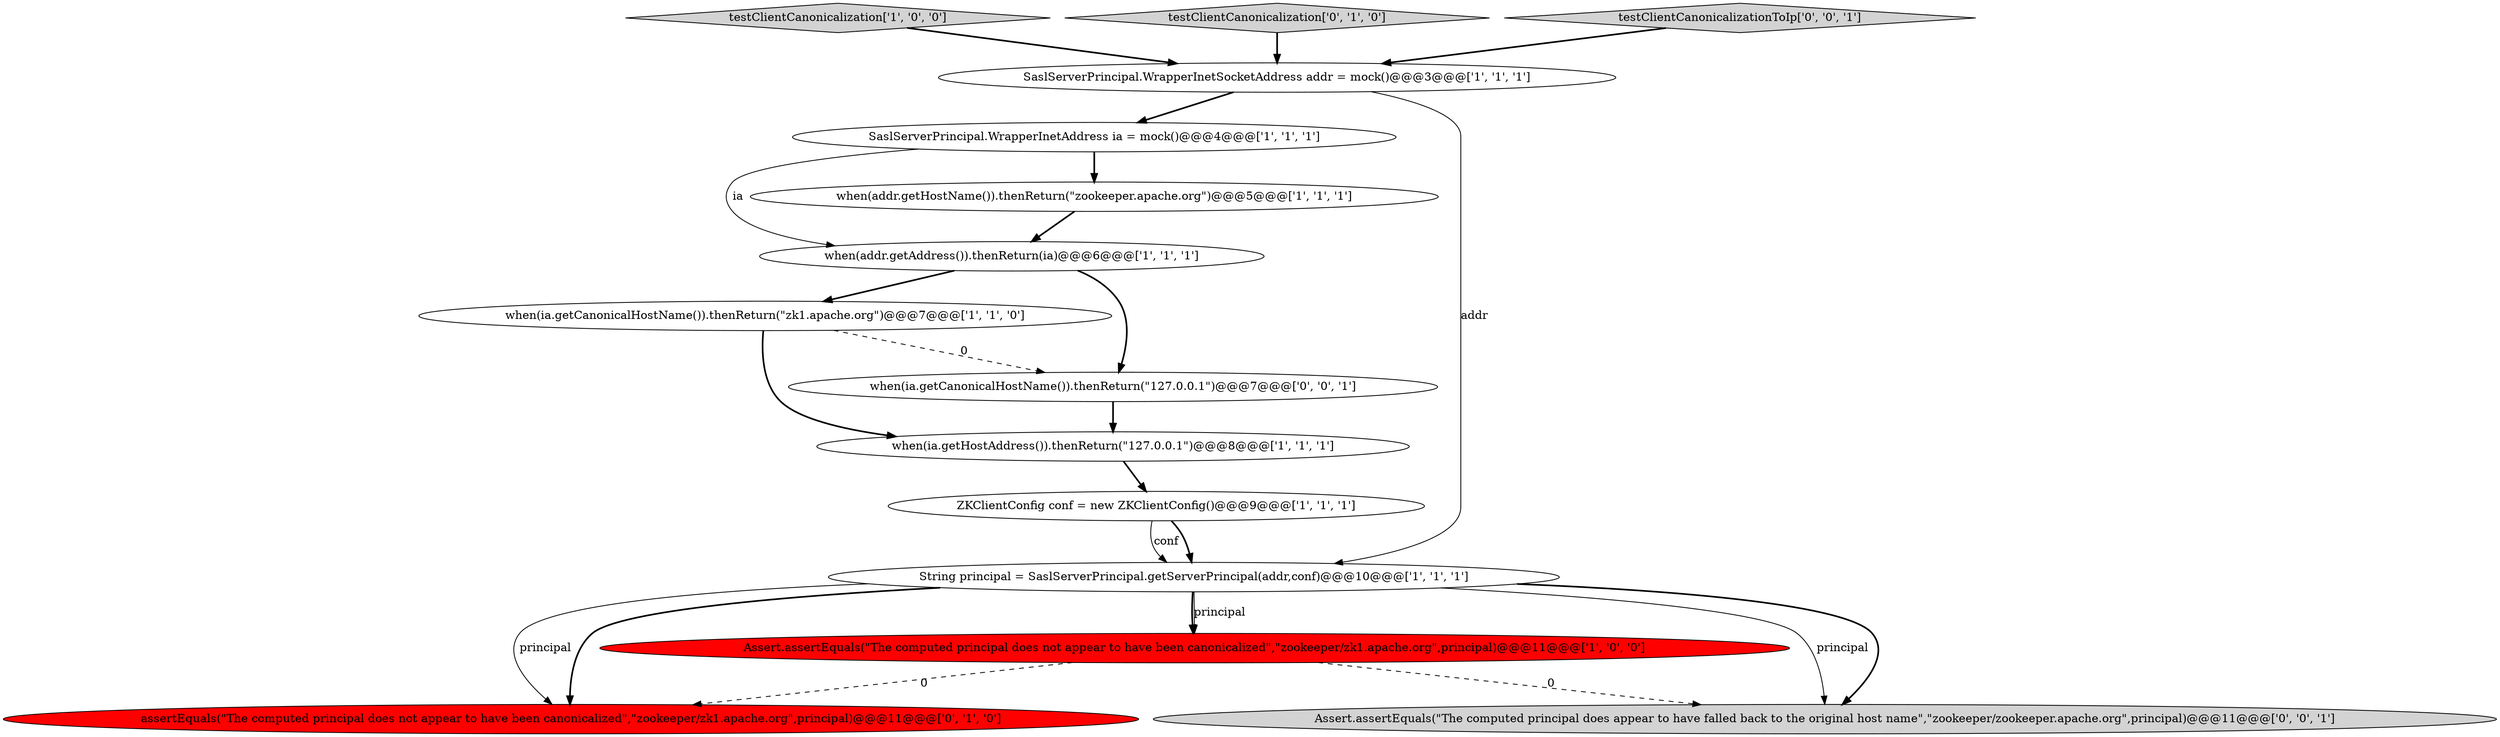 digraph {
0 [style = filled, label = "SaslServerPrincipal.WrapperInetAddress ia = mock()@@@4@@@['1', '1', '1']", fillcolor = white, shape = ellipse image = "AAA0AAABBB1BBB"];
4 [style = filled, label = "testClientCanonicalization['1', '0', '0']", fillcolor = lightgray, shape = diamond image = "AAA0AAABBB1BBB"];
8 [style = filled, label = "Assert.assertEquals(\"The computed principal does not appear to have been canonicalized\",\"zookeeper/zk1.apache.org\",principal)@@@11@@@['1', '0', '0']", fillcolor = red, shape = ellipse image = "AAA1AAABBB1BBB"];
10 [style = filled, label = "assertEquals(\"The computed principal does not appear to have been canonicalized\",\"zookeeper/zk1.apache.org\",principal)@@@11@@@['0', '1', '0']", fillcolor = red, shape = ellipse image = "AAA1AAABBB2BBB"];
11 [style = filled, label = "testClientCanonicalization['0', '1', '0']", fillcolor = lightgray, shape = diamond image = "AAA0AAABBB2BBB"];
5 [style = filled, label = "String principal = SaslServerPrincipal.getServerPrincipal(addr,conf)@@@10@@@['1', '1', '1']", fillcolor = white, shape = ellipse image = "AAA0AAABBB1BBB"];
7 [style = filled, label = "when(ia.getHostAddress()).thenReturn(\"127.0.0.1\")@@@8@@@['1', '1', '1']", fillcolor = white, shape = ellipse image = "AAA0AAABBB1BBB"];
3 [style = filled, label = "when(addr.getAddress()).thenReturn(ia)@@@6@@@['1', '1', '1']", fillcolor = white, shape = ellipse image = "AAA0AAABBB1BBB"];
9 [style = filled, label = "SaslServerPrincipal.WrapperInetSocketAddress addr = mock()@@@3@@@['1', '1', '1']", fillcolor = white, shape = ellipse image = "AAA0AAABBB1BBB"];
1 [style = filled, label = "when(addr.getHostName()).thenReturn(\"zookeeper.apache.org\")@@@5@@@['1', '1', '1']", fillcolor = white, shape = ellipse image = "AAA0AAABBB1BBB"];
14 [style = filled, label = "testClientCanonicalizationToIp['0', '0', '1']", fillcolor = lightgray, shape = diamond image = "AAA0AAABBB3BBB"];
2 [style = filled, label = "when(ia.getCanonicalHostName()).thenReturn(\"zk1.apache.org\")@@@7@@@['1', '1', '0']", fillcolor = white, shape = ellipse image = "AAA0AAABBB1BBB"];
12 [style = filled, label = "Assert.assertEquals(\"The computed principal does appear to have falled back to the original host name\",\"zookeeper/zookeeper.apache.org\",principal)@@@11@@@['0', '0', '1']", fillcolor = lightgray, shape = ellipse image = "AAA0AAABBB3BBB"];
13 [style = filled, label = "when(ia.getCanonicalHostName()).thenReturn(\"127.0.0.1\")@@@7@@@['0', '0', '1']", fillcolor = white, shape = ellipse image = "AAA0AAABBB3BBB"];
6 [style = filled, label = "ZKClientConfig conf = new ZKClientConfig()@@@9@@@['1', '1', '1']", fillcolor = white, shape = ellipse image = "AAA0AAABBB1BBB"];
4->9 [style = bold, label=""];
5->10 [style = bold, label=""];
5->8 [style = bold, label=""];
8->10 [style = dashed, label="0"];
9->0 [style = bold, label=""];
5->12 [style = solid, label="principal"];
5->8 [style = solid, label="principal"];
1->3 [style = bold, label=""];
8->12 [style = dashed, label="0"];
0->3 [style = solid, label="ia"];
11->9 [style = bold, label=""];
5->10 [style = solid, label="principal"];
6->5 [style = bold, label=""];
9->5 [style = solid, label="addr"];
6->5 [style = solid, label="conf"];
3->2 [style = bold, label=""];
5->12 [style = bold, label=""];
13->7 [style = bold, label=""];
0->1 [style = bold, label=""];
2->13 [style = dashed, label="0"];
7->6 [style = bold, label=""];
3->13 [style = bold, label=""];
14->9 [style = bold, label=""];
2->7 [style = bold, label=""];
}
